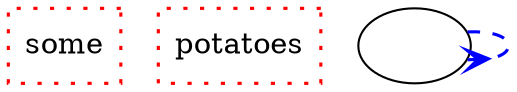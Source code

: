digraph "202e1ed5-453d-4240-9015-dc50122ac7fc" {
	some [
		"shape"="rectangle"
		"label"="some"
		"color"="red"
		"fillcolor"="red"
		"fontcolor"="#000000"
		"style"="dotted"
		"width"=0.50
		"height"=0.50
		"penwidth"=1.50
	]
	potatoes [
		"shape"="rectangle"
		"label"="potatoes"
		"color"="red"
		"fillcolor"="red"
		"fontcolor"="#000000"
		"style"="dotted"
		"width"=0.50
		"height"=0.50
		"penwidth"=1.50
	]
	"" -> "" [
		"arrowhead"="crow"
		"arrowtail"="normal"
		"color"="blue"
		"fontcolor"="#000000"
		"label"=""
		"style"="dashed"
		"penwidth"=1.50
	]
}
